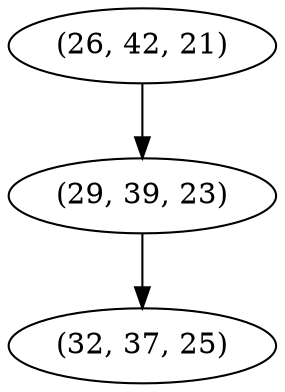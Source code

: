digraph tree {
    "(26, 42, 21)";
    "(29, 39, 23)";
    "(32, 37, 25)";
    "(26, 42, 21)" -> "(29, 39, 23)";
    "(29, 39, 23)" -> "(32, 37, 25)";
}
